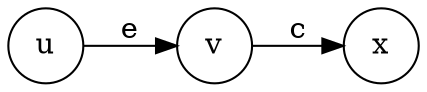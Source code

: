 digraph dka {
    nodesep=0.3;
    rankdir = LR
    node [shape=circle]
    u->v [label=e]
    v->x [label=c]
}